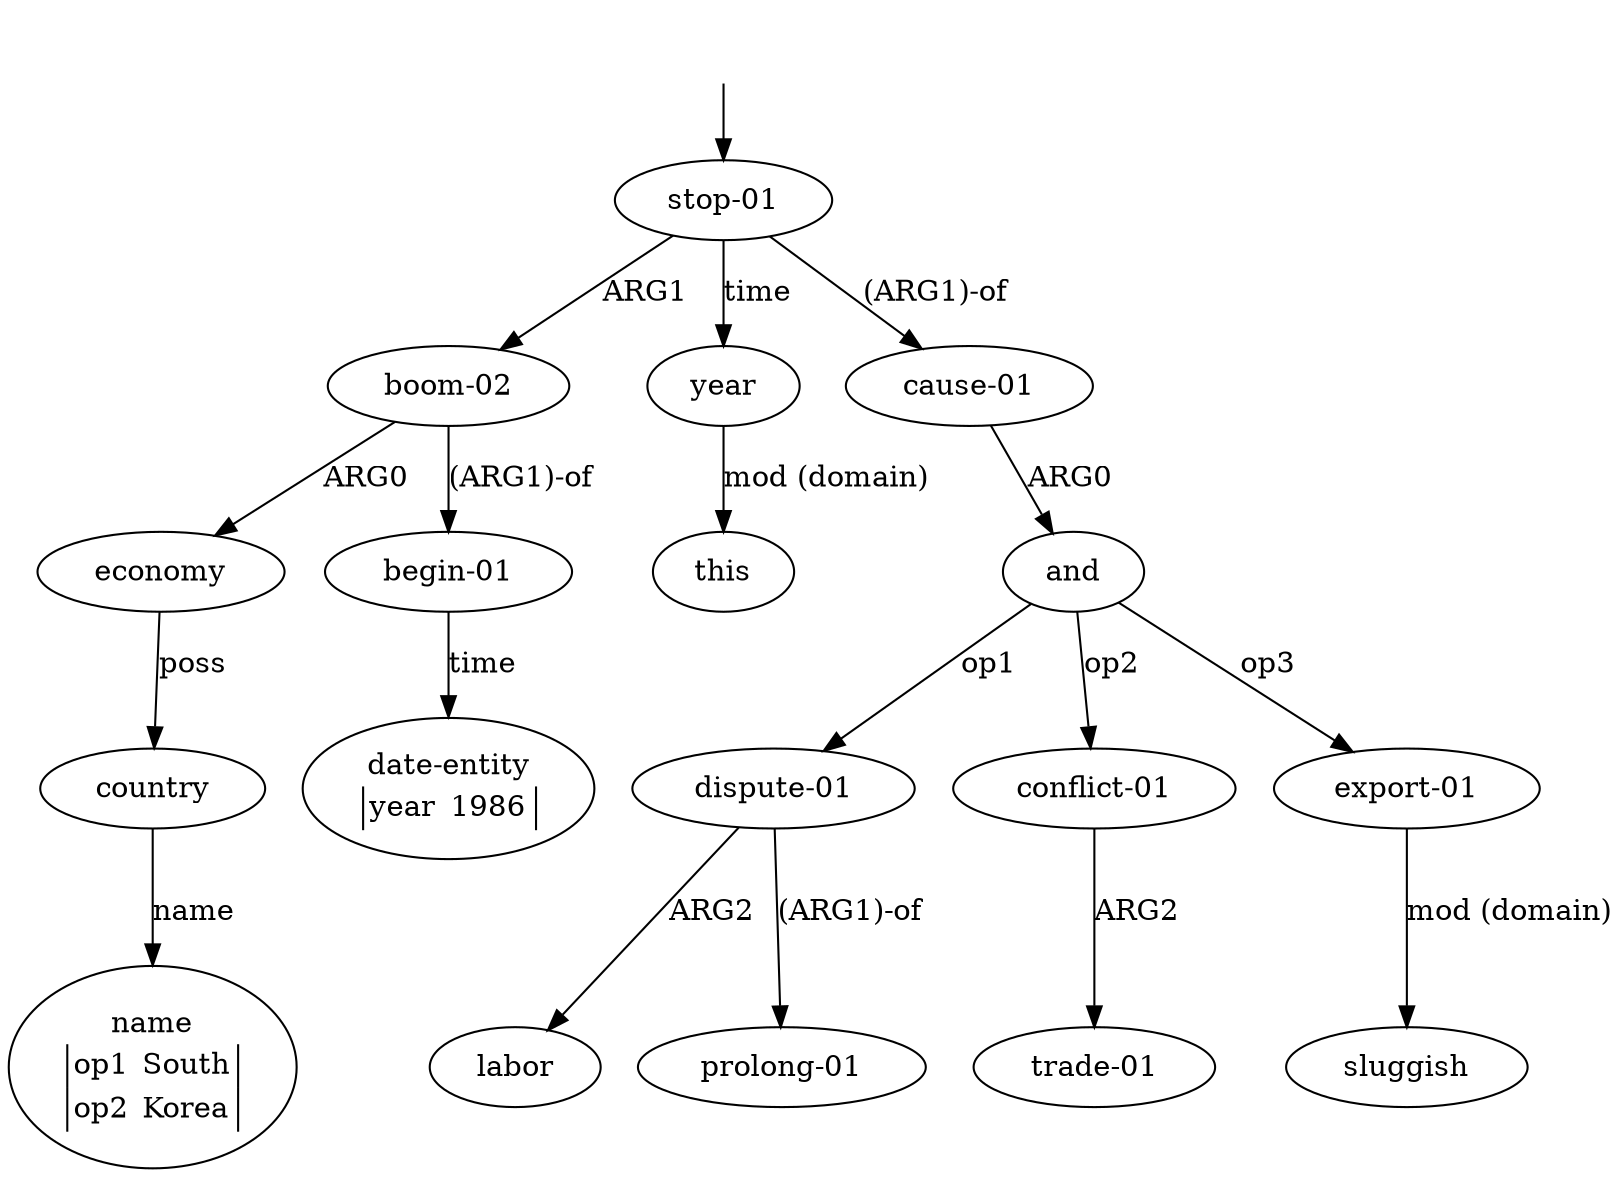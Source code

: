 digraph "20011004" {
  top [ style=invis ];
  top -> 0;
  0 [ label=<<table align="center" border="0" cellspacing="0"><tr><td colspan="2">stop-01</td></tr></table>> ];
  1 [ label=<<table align="center" border="0" cellspacing="0"><tr><td colspan="2">boom-02</td></tr></table>> ];
  2 [ label=<<table align="center" border="0" cellspacing="0"><tr><td colspan="2">economy</td></tr></table>> ];
  3 [ label=<<table align="center" border="0" cellspacing="0"><tr><td colspan="2">country</td></tr></table>> ];
  4 [ label=<<table align="center" border="0" cellspacing="0"><tr><td colspan="2">name</td></tr><tr><td sides="l" border="1" align="left">op1</td><td sides="r" border="1" align="left">South</td></tr><tr><td sides="l" border="1" align="left">op2</td><td sides="r" border="1" align="left">Korea</td></tr></table>> ];
  5 [ label=<<table align="center" border="0" cellspacing="0"><tr><td colspan="2">begin-01</td></tr></table>> ];
  6 [ label=<<table align="center" border="0" cellspacing="0"><tr><td colspan="2">date-entity</td></tr><tr><td sides="l" border="1" align="left">year</td><td sides="r" border="1" align="left">1986</td></tr></table>> ];
  7 [ label=<<table align="center" border="0" cellspacing="0"><tr><td colspan="2">year</td></tr></table>> ];
  8 [ label=<<table align="center" border="0" cellspacing="0"><tr><td colspan="2">this</td></tr></table>> ];
  9 [ label=<<table align="center" border="0" cellspacing="0"><tr><td colspan="2">cause-01</td></tr></table>> ];
  10 [ label=<<table align="center" border="0" cellspacing="0"><tr><td colspan="2">and</td></tr></table>> ];
  11 [ label=<<table align="center" border="0" cellspacing="0"><tr><td colspan="2">dispute-01</td></tr></table>> ];
  12 [ label=<<table align="center" border="0" cellspacing="0"><tr><td colspan="2">labor</td></tr></table>> ];
  13 [ label=<<table align="center" border="0" cellspacing="0"><tr><td colspan="2">prolong-01</td></tr></table>> ];
  14 [ label=<<table align="center" border="0" cellspacing="0"><tr><td colspan="2">conflict-01</td></tr></table>> ];
  15 [ label=<<table align="center" border="0" cellspacing="0"><tr><td colspan="2">trade-01</td></tr></table>> ];
  16 [ label=<<table align="center" border="0" cellspacing="0"><tr><td colspan="2">export-01</td></tr></table>> ];
  17 [ label=<<table align="center" border="0" cellspacing="0"><tr><td colspan="2">sluggish</td></tr></table>> ];
  2 -> 3 [ label="poss" ];
  10 -> 14 [ label="op2" ];
  0 -> 7 [ label="time" ];
  0 -> 9 [ label="(ARG1)-of" ];
  14 -> 15 [ label="ARG2" ];
  3 -> 4 [ label="name" ];
  9 -> 10 [ label="ARG0" ];
  10 -> 11 [ label="op1" ];
  0 -> 1 [ label="ARG1" ];
  7 -> 8 [ label="mod (domain)" ];
  10 -> 16 [ label="op3" ];
  5 -> 6 [ label="time" ];
  11 -> 13 [ label="(ARG1)-of" ];
  16 -> 17 [ label="mod (domain)" ];
  11 -> 12 [ label="ARG2" ];
  1 -> 5 [ label="(ARG1)-of" ];
  1 -> 2 [ label="ARG0" ];
}

